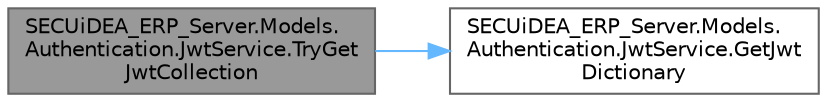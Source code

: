 digraph "SECUiDEA_ERP_Server.Models.Authentication.JwtService.TryGetJwtCollection"
{
 // LATEX_PDF_SIZE
  bgcolor="transparent";
  edge [fontname=Helvetica,fontsize=10,labelfontname=Helvetica,labelfontsize=10];
  node [fontname=Helvetica,fontsize=10,shape=box,height=0.2,width=0.4];
  rankdir="LR";
  Node1 [id="Node000001",label="SECUiDEA_ERP_Server.Models.\lAuthentication.JwtService.TryGet\lJwtCollection",height=0.2,width=0.4,color="gray40", fillcolor="grey60", style="filled", fontcolor="black",tooltip="JWT 설정을 가져오기 위한 메서드 (예외 처리 없이 시도)"];
  Node1 -> Node2 [id="edge2_Node000001_Node000002",color="steelblue1",style="solid",tooltip=" "];
  Node2 [id="Node000002",label="SECUiDEA_ERP_Server.Models.\lAuthentication.JwtService.GetJwt\lDictionary",height=0.2,width=0.4,color="grey40", fillcolor="white", style="filled",URL="$class_s_e_c_ui_d_e_a___e_r_p___server_1_1_models_1_1_authentication_1_1_jwt_service.html#a9bedd1347ce12eff8bbc205006f3d50b",tooltip="JWT 설정을 Dictionary로 가져오는 메서드"];
}
